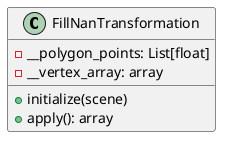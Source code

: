 @startuml

class FillNanTransformation {
    - __polygon_points: List[float]
    - __vertex_array: array

    + initialize(scene)
    + apply(): array
}

@enduml